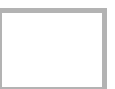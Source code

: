 % used many times in LaTeX documents (\usebox{})
% L. Nobre G. 
% 2001

beginfig(0); 						% grayrectanglebox
	numeric u, Nu;
	u = 0.5mm;
	Nu = 20;
	transform T;
	T = identity scaled (Nu*u) xscaled 1.33;
	pickup pensquare scaled u;
	draw (unitsquare transformed T) withcolor 0.7white;
endfig;

beginfig(1); 						% bigrectanglebox
	numeric u, Nu;
	u = 0.5mm;
	Nu = 70;
	transform T;
	T = identity scaled (Nu*u) xscaled 1.33;
	pickup pensquare scaled u;
	draw (unitsquare transformed T) withcolor 0.7white;
endfig;

end;
